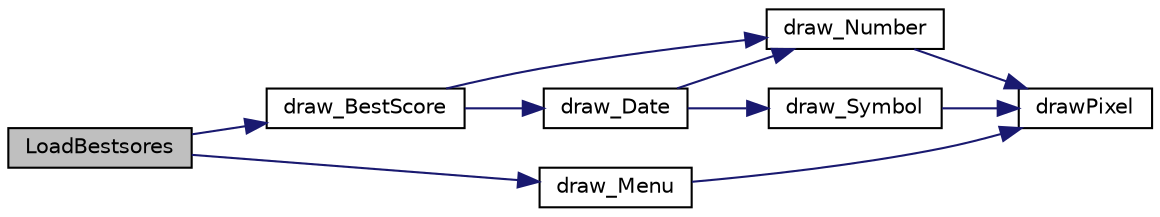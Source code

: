digraph "LoadBestsores"
{
 // LATEX_PDF_SIZE
  edge [fontname="Helvetica",fontsize="10",labelfontname="Helvetica",labelfontsize="10"];
  node [fontname="Helvetica",fontsize="10",shape=record];
  rankdir="LR";
  Node1 [label="LoadBestsores",height=0.2,width=0.4,color="black", fillcolor="grey75", style="filled", fontcolor="black",tooltip=" "];
  Node1 -> Node2 [color="midnightblue",fontsize="10",style="solid",fontname="Helvetica"];
  Node2 [label="draw_BestScore",height=0.2,width=0.4,color="black", fillcolor="white", style="filled",URL="$_menus_8c.html#a38b2f5edefefb84712526dfbeab6d1c7",tooltip=" "];
  Node2 -> Node3 [color="midnightblue",fontsize="10",style="solid",fontname="Helvetica"];
  Node3 [label="draw_Date",height=0.2,width=0.4,color="black", fillcolor="white", style="filled",URL="$_menus_8c.html#aab1921686c12a1657afd75ef82b79ec2",tooltip=" "];
  Node3 -> Node4 [color="midnightblue",fontsize="10",style="solid",fontname="Helvetica"];
  Node4 [label="draw_Number",height=0.2,width=0.4,color="black", fillcolor="white", style="filled",URL="$_menus_8c.html#ad6695b0cd150a5b834a17dcaf664c884",tooltip=" "];
  Node4 -> Node5 [color="midnightblue",fontsize="10",style="solid",fontname="Helvetica"];
  Node5 [label="drawPixel",height=0.2,width=0.4,color="black", fillcolor="white", style="filled",URL="$_videocard_8c.html#a6091a4bd04596e6e8e39b7dee1e1b118",tooltip="Draws a certain pixel with a specific colour in the secondary buffer."];
  Node3 -> Node6 [color="midnightblue",fontsize="10",style="solid",fontname="Helvetica"];
  Node6 [label="draw_Symbol",height=0.2,width=0.4,color="black", fillcolor="white", style="filled",URL="$_menus_8c.html#add2b6827038a412296d2c160ea053c01",tooltip=" "];
  Node6 -> Node5 [color="midnightblue",fontsize="10",style="solid",fontname="Helvetica"];
  Node2 -> Node4 [color="midnightblue",fontsize="10",style="solid",fontname="Helvetica"];
  Node1 -> Node7 [color="midnightblue",fontsize="10",style="solid",fontname="Helvetica"];
  Node7 [label="draw_Menu",height=0.2,width=0.4,color="black", fillcolor="white", style="filled",URL="$_menus_8c.html#a85eb4dfebd2e93a5df2eb92041652bc4",tooltip=" "];
  Node7 -> Node5 [color="midnightblue",fontsize="10",style="solid",fontname="Helvetica"];
}
